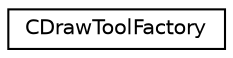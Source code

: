 digraph "类继承关系图"
{
  edge [fontname="Helvetica",fontsize="10",labelfontname="Helvetica",labelfontsize="10"];
  node [fontname="Helvetica",fontsize="10",shape=record];
  rankdir="LR";
  Node0 [label="CDrawToolFactory",height=0.2,width=0.4,color="black", fillcolor="white", style="filled",URL="$class_c_draw_tool_factory.html",tooltip="The CDrawToolFactory class 工具创建工厂类 "];
}
